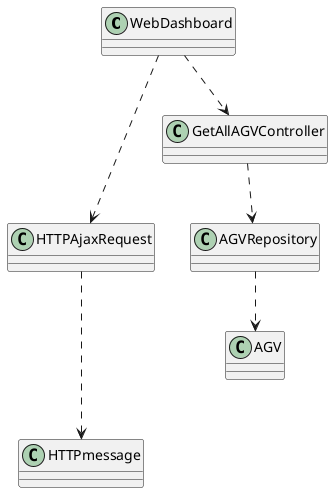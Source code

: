 @startuml
skinparam classAttributeIconSize 0


class WebDashboard {
}

class HTTPAjaxRequest {
}

class HTTPmessage {
}

class AGVRepository{
}

class GetAllAGVController{
}

class AGV{
}


WebDashboard ...> HTTPAjaxRequest
HTTPAjaxRequest ...> HTTPmessage
WebDashboard ..> GetAllAGVController
GetAllAGVController ..> AGVRepository
AGVRepository ..> AGV


@enduml